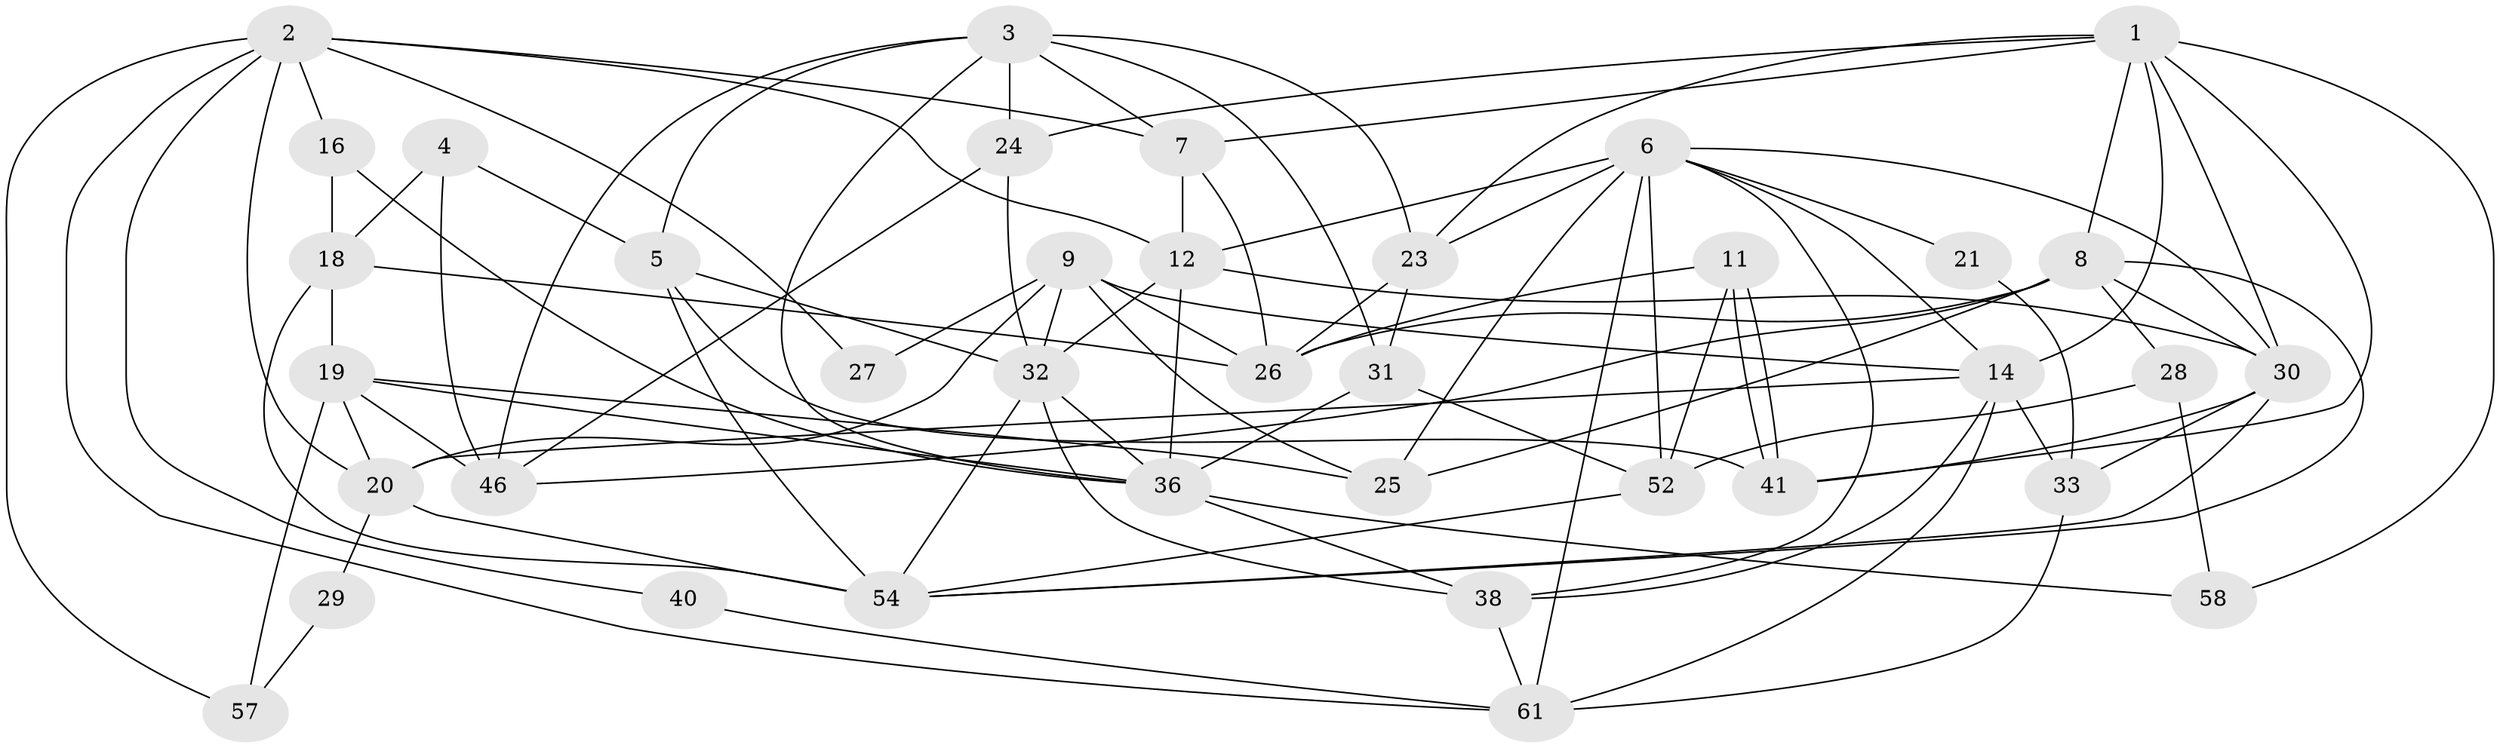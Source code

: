 // original degree distribution, {6: 0.09230769230769231, 4: 0.24615384615384617, 5: 0.2153846153846154, 2: 0.13846153846153847, 3: 0.26153846153846155, 7: 0.046153846153846156}
// Generated by graph-tools (version 1.1) at 2025/41/03/06/25 10:41:57]
// undirected, 38 vertices, 97 edges
graph export_dot {
graph [start="1"]
  node [color=gray90,style=filled];
  1 [super="+15"];
  2 [super="+13"];
  3 [super="+56"];
  4 [super="+17"];
  5 [super="+42"];
  6 [super="+10"];
  7 [super="+62"];
  8 [super="+37"];
  9 [super="+45"];
  11 [super="+43"];
  12 [super="+34"];
  14 [super="+48"];
  16;
  18 [super="+49"];
  19 [super="+22"];
  20 [super="+65"];
  21;
  23 [super="+35"];
  24;
  25 [super="+47"];
  26 [super="+50"];
  27;
  28;
  29;
  30 [super="+64"];
  31;
  32 [super="+51"];
  33 [super="+39"];
  36 [super="+53"];
  38 [super="+44"];
  40;
  41;
  46 [super="+59"];
  52 [super="+60"];
  54 [super="+55"];
  57;
  58;
  61 [super="+63"];
  1 -- 41;
  1 -- 58;
  1 -- 8;
  1 -- 24;
  1 -- 14;
  1 -- 30;
  1 -- 23;
  1 -- 7;
  2 -- 20;
  2 -- 27;
  2 -- 57;
  2 -- 16;
  2 -- 7;
  2 -- 40;
  2 -- 61;
  2 -- 12;
  3 -- 23;
  3 -- 7;
  3 -- 24;
  3 -- 31;
  3 -- 36;
  3 -- 5;
  3 -- 46;
  4 -- 18;
  4 -- 5;
  4 -- 46;
  5 -- 41;
  5 -- 32;
  5 -- 54;
  6 -- 14;
  6 -- 52;
  6 -- 61;
  6 -- 21;
  6 -- 38;
  6 -- 25;
  6 -- 12;
  6 -- 30;
  6 -- 23;
  7 -- 26;
  7 -- 12;
  8 -- 54;
  8 -- 26 [weight=2];
  8 -- 46;
  8 -- 25;
  8 -- 30;
  8 -- 28;
  9 -- 14;
  9 -- 26;
  9 -- 20;
  9 -- 27;
  9 -- 25;
  9 -- 32;
  11 -- 41;
  11 -- 41;
  11 -- 26;
  11 -- 52;
  12 -- 32;
  12 -- 36;
  12 -- 30;
  14 -- 20;
  14 -- 33;
  14 -- 38;
  14 -- 61;
  16 -- 36;
  16 -- 18;
  18 -- 54;
  18 -- 19 [weight=2];
  18 -- 26;
  19 -- 36;
  19 -- 57;
  19 -- 25;
  19 -- 20;
  19 -- 46;
  20 -- 29;
  20 -- 54 [weight=2];
  21 -- 33;
  23 -- 31;
  23 -- 26;
  24 -- 46;
  24 -- 32;
  28 -- 58;
  28 -- 52;
  29 -- 57;
  30 -- 41;
  30 -- 54;
  30 -- 33;
  31 -- 36;
  31 -- 52;
  32 -- 38;
  32 -- 36;
  32 -- 54;
  33 -- 61;
  36 -- 58;
  36 -- 38;
  38 -- 61;
  40 -- 61;
  52 -- 54;
}
